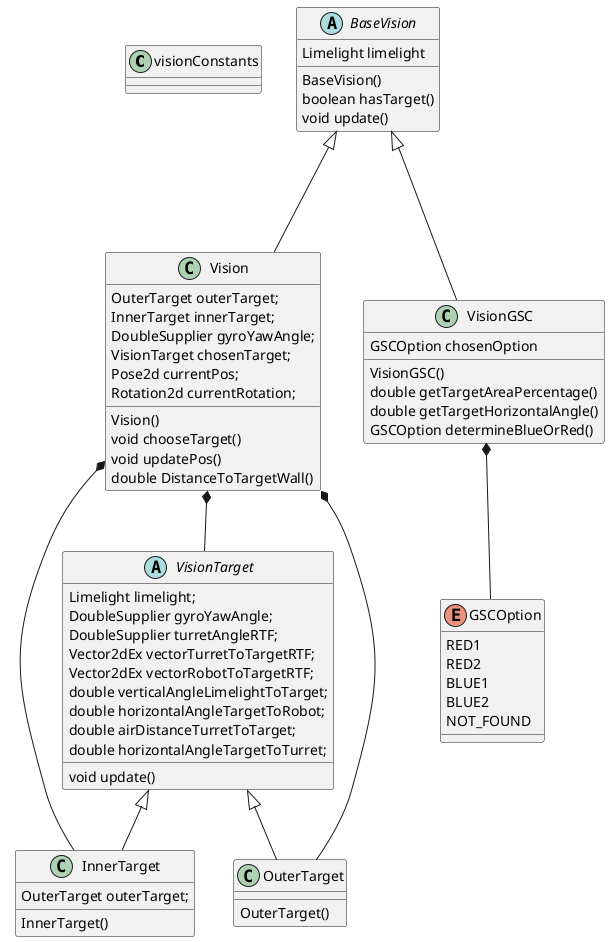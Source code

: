 @startuml
'https://plantuml.com/class-diagram

class visionConstants

BaseVision <|--- Vision
BaseVision <|--- VisionGSC
Vision *-- VisionTarget
Vision *-- InnerTarget
Vision *-- OuterTarget
VisionTarget <|-- InnerTarget
VisionTarget <|-- OuterTarget
VisionGSC *-- GSCOption

abstract class BaseVision{
    Limelight limelight
    BaseVision()
    boolean hasTarget()
    void update()
}

class Vision{
    OuterTarget outerTarget;
    InnerTarget innerTarget;
    DoubleSupplier gyroYawAngle;
    VisionTarget chosenTarget;
    Pose2d currentPos;
    Rotation2d currentRotation;
    Vision()
    void chooseTarget()
    void updatePos()
    double DistanceToTargetWall()
}

abstract class VisionTarget{
    Limelight limelight;
    DoubleSupplier gyroYawAngle;
    DoubleSupplier turretAngleRTF;
    Vector2dEx vectorTurretToTargetRTF;
    Vector2dEx vectorRobotToTargetRTF;
    double verticalAngleLimelightToTarget;
    double horizontalAngleTargetToRobot;
    double airDistanceTurretToTarget;
    double horizontalAngleTargetToTurret;
    void update()
}

class OuterTarget{
    OuterTarget()
}

class InnerTarget{
    OuterTarget outerTarget;
    InnerTarget()
}

class VisionGSC{
    GSCOption chosenOption
    VisionGSC()
    double getTargetAreaPercentage()
    double getTargetHorizontalAngle()
    GSCOption determineBlueOrRed()
}

enum GSCOption {
    RED1
    RED2
    BLUE1
    BLUE2
    NOT_FOUND
}

@enduml